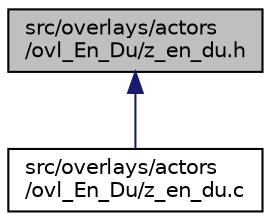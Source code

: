 digraph "src/overlays/actors/ovl_En_Du/z_en_du.h"
{
 // LATEX_PDF_SIZE
  edge [fontname="Helvetica",fontsize="10",labelfontname="Helvetica",labelfontsize="10"];
  node [fontname="Helvetica",fontsize="10",shape=record];
  Node1 [label="src/overlays/actors\l/ovl_En_Du/z_en_du.h",height=0.2,width=0.4,color="black", fillcolor="grey75", style="filled", fontcolor="black",tooltip=" "];
  Node1 -> Node2 [dir="back",color="midnightblue",fontsize="10",style="solid",fontname="Helvetica"];
  Node2 [label="src/overlays/actors\l/ovl_En_Du/z_en_du.c",height=0.2,width=0.4,color="black", fillcolor="white", style="filled",URL="$d6/d55/z__en__du_8c.html",tooltip=" "];
}
